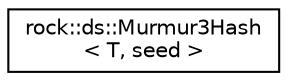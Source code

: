 digraph "类继承关系图"
{
 // LATEX_PDF_SIZE
  edge [fontname="Helvetica",fontsize="10",labelfontname="Helvetica",labelfontsize="10"];
  node [fontname="Helvetica",fontsize="10",shape=record];
  rankdir="LR";
  Node0 [label="rock::ds::Murmur3Hash\l\< T, seed \>",height=0.2,width=0.4,color="black", fillcolor="white", style="filled",URL="$classrock_1_1ds_1_1Murmur3Hash.html",tooltip=" "];
}
